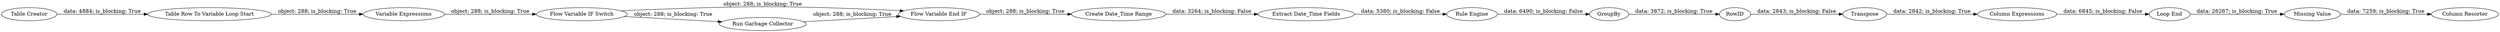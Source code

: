 digraph {
	"7759410636106855482_1" [label="Table Creator"]
	"7759410636106855482_13" [label="Column Resorter"]
	"7759410636106855482_11" [label="Column Expressions"]
	"7759410636106855482_12" [label="Loop End"]
	"7759410636106855482_16" [label="Flow Variable IF Switch"]
	"7759410636106855482_2" [label="Extract Date_Time Fields"]
	"7759410636106855482_4" [label="Create Date_Time Range"]
	"7759410636106855482_6" [label="Table Row To Variable Loop Start"]
	"7759410636106855482_7" [label="Rule Engine"]
	"7759410636106855482_18" [label="Flow Variable End IF"]
	"7759410636106855482_17" [label="Variable Expressions"]
	"7759410636106855482_8" [label=GroupBy]
	"7759410636106855482_10" [label=Transpose]
	"7759410636106855482_9" [label=RowID]
	"7759410636106855482_15" [label="Run Garbage Collector"]
	"7759410636106855482_14" [label="Missing Value"]
	"7759410636106855482_8" -> "7759410636106855482_9" [label="data: 3872; is_blocking: True"]
	"7759410636106855482_7" -> "7759410636106855482_8" [label="data: 6490; is_blocking: False"]
	"7759410636106855482_14" -> "7759410636106855482_13" [label="data: 7259; is_blocking: True"]
	"7759410636106855482_16" -> "7759410636106855482_18" [label="object: 288; is_blocking: True"]
	"7759410636106855482_9" -> "7759410636106855482_10" [label="data: 2843; is_blocking: False"]
	"7759410636106855482_6" -> "7759410636106855482_17" [label="object: 288; is_blocking: True"]
	"7759410636106855482_16" -> "7759410636106855482_15" [label="object: 288; is_blocking: True"]
	"7759410636106855482_17" -> "7759410636106855482_16" [label="object: 288; is_blocking: True"]
	"7759410636106855482_12" -> "7759410636106855482_14" [label="data: 26267; is_blocking: True"]
	"7759410636106855482_4" -> "7759410636106855482_2" [label="data: 3264; is_blocking: False"]
	"7759410636106855482_2" -> "7759410636106855482_7" [label="data: 5380; is_blocking: False"]
	"7759410636106855482_1" -> "7759410636106855482_6" [label="data: 4884; is_blocking: True"]
	"7759410636106855482_11" -> "7759410636106855482_12" [label="data: 6845; is_blocking: False"]
	"7759410636106855482_18" -> "7759410636106855482_4" [label="object: 288; is_blocking: True"]
	"7759410636106855482_15" -> "7759410636106855482_18" [label="object: 288; is_blocking: True"]
	"7759410636106855482_10" -> "7759410636106855482_11" [label="data: 2842; is_blocking: True"]
	rankdir=LR
}
